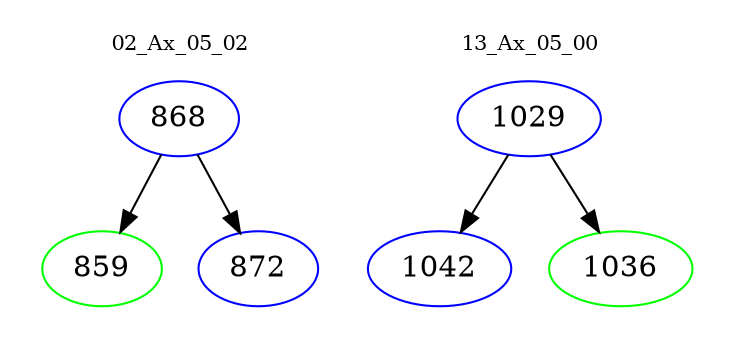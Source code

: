 digraph{
subgraph cluster_0 {
color = white
label = "02_Ax_05_02";
fontsize=10;
T0_868 [label="868", color="blue"]
T0_868 -> T0_859 [color="black"]
T0_859 [label="859", color="green"]
T0_868 -> T0_872 [color="black"]
T0_872 [label="872", color="blue"]
}
subgraph cluster_1 {
color = white
label = "13_Ax_05_00";
fontsize=10;
T1_1029 [label="1029", color="blue"]
T1_1029 -> T1_1042 [color="black"]
T1_1042 [label="1042", color="blue"]
T1_1029 -> T1_1036 [color="black"]
T1_1036 [label="1036", color="green"]
}
}

